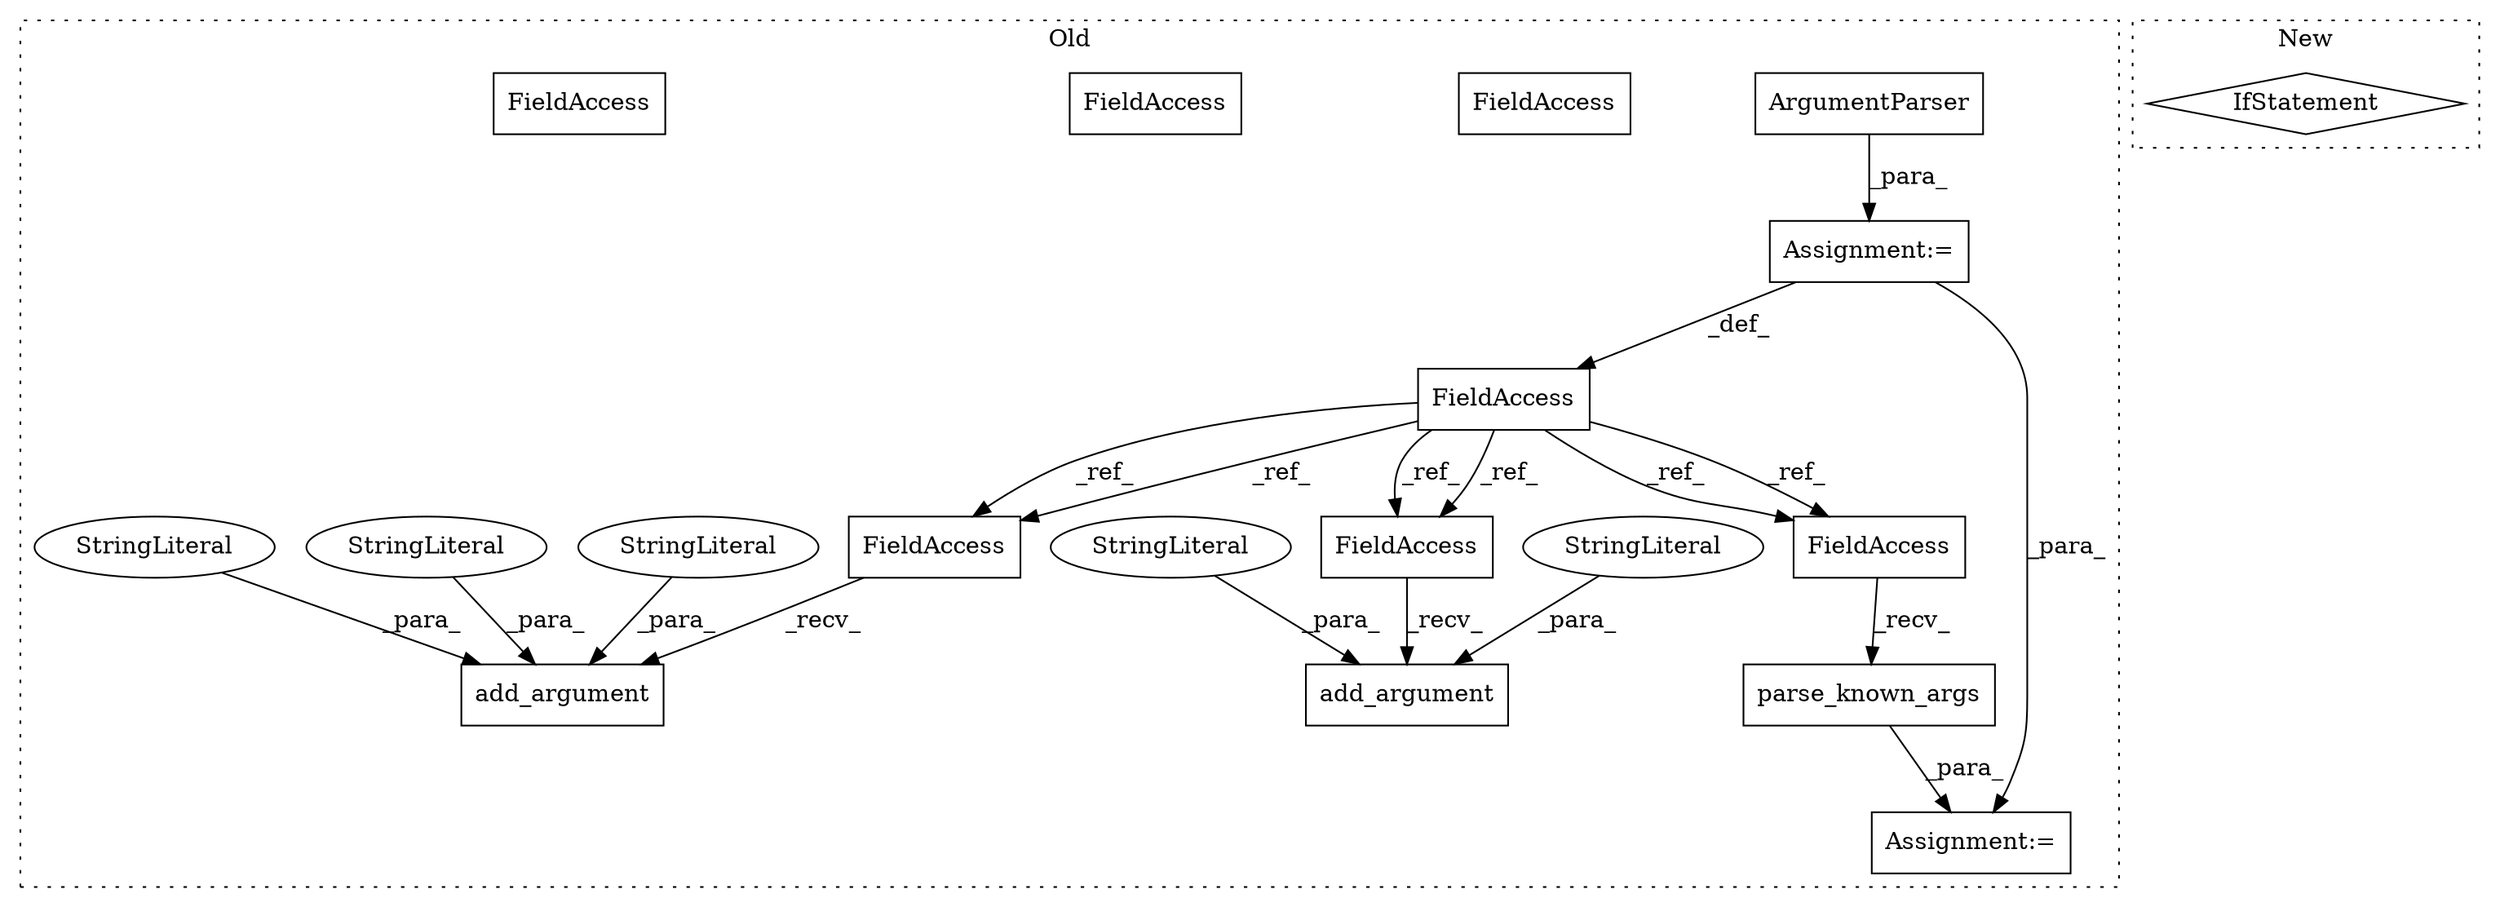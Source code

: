 digraph G {
subgraph cluster0 {
1 [label="parse_known_args" a="32" s="8569" l="18" shape="box"];
3 [label="Assignment:=" a="7" s="8560" l="2" shape="box"];
4 [label="FieldAccess" a="22" s="7393" l="6" shape="box"];
5 [label="ArgumentParser" a="32" s="7409" l="16" shape="box"];
6 [label="FieldAccess" a="22" s="7708" l="6" shape="box"];
7 [label="FieldAccess" a="22" s="8160" l="6" shape="box"];
8 [label="FieldAccess" a="22" s="8562" l="6" shape="box"];
9 [label="add_argument" a="32" s="8167,8367" l="13,1" shape="box"];
10 [label="StringLiteral" a="45" s="8206" l="155" shape="ellipse"];
11 [label="add_argument" a="32" s="7715,7863" l="13,1" shape="box"];
12 [label="StringLiteral" a="45" s="7728" l="13" shape="ellipse"];
13 [label="StringLiteral" a="45" s="8180" l="8" shape="ellipse"];
14 [label="StringLiteral" a="45" s="7857" l="6" shape="ellipse"];
15 [label="StringLiteral" a="45" s="7742" l="5" shape="ellipse"];
16 [label="Assignment:=" a="7" s="7399" l="1" shape="box"];
17 [label="FieldAccess" a="22" s="8160" l="6" shape="box"];
18 [label="FieldAccess" a="22" s="8562" l="6" shape="box"];
19 [label="FieldAccess" a="22" s="7708" l="6" shape="box"];
label = "Old";
style="dotted";
}
subgraph cluster1 {
2 [label="IfStatement" a="25" s="8445,8471" l="4,2" shape="diamond"];
label = "New";
style="dotted";
}
1 -> 3 [label="_para_"];
4 -> 18 [label="_ref_"];
4 -> 19 [label="_ref_"];
4 -> 17 [label="_ref_"];
4 -> 17 [label="_ref_"];
4 -> 19 [label="_ref_"];
4 -> 18 [label="_ref_"];
5 -> 16 [label="_para_"];
10 -> 9 [label="_para_"];
12 -> 11 [label="_para_"];
13 -> 9 [label="_para_"];
14 -> 11 [label="_para_"];
15 -> 11 [label="_para_"];
16 -> 4 [label="_def_"];
16 -> 3 [label="_para_"];
17 -> 9 [label="_recv_"];
18 -> 1 [label="_recv_"];
19 -> 11 [label="_recv_"];
}